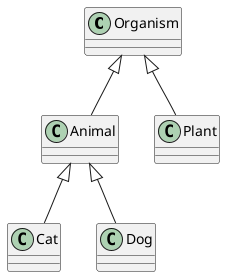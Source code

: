 @startuml
class Organism{}
class Animal{}
class Plant{}
class Cat{}
class Dog{}

Organism <|-- Animal
Organism <|-- Plant
Animal   <|-- Dog
Animal   <|-- Cat

@enduml